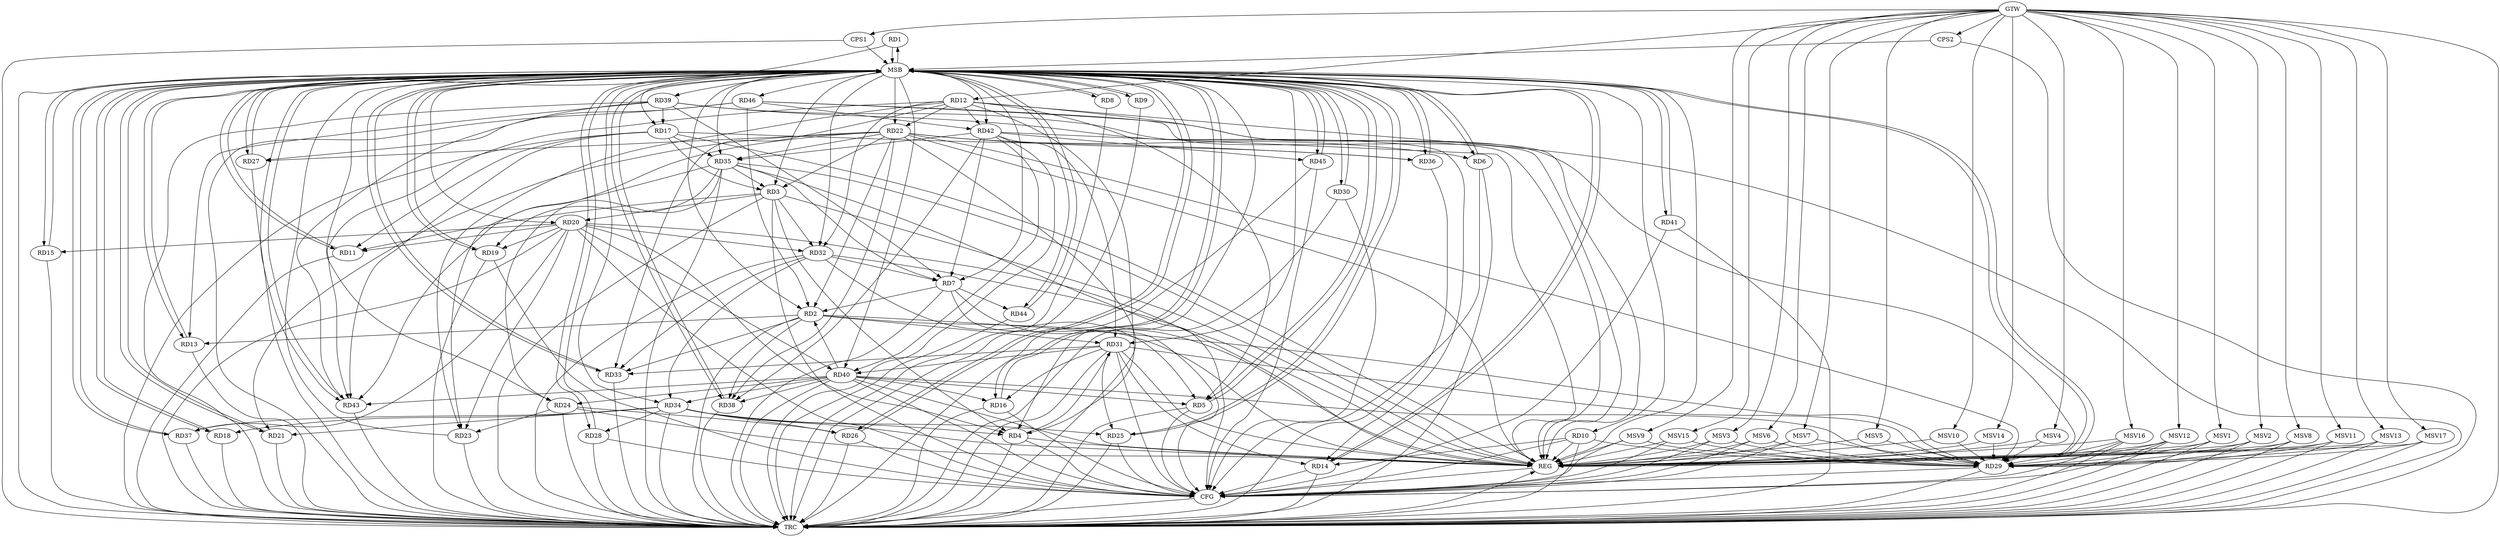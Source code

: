 strict digraph G {
  RD1 [ label="RD1" ];
  RD2 [ label="RD2" ];
  RD3 [ label="RD3" ];
  RD4 [ label="RD4" ];
  RD5 [ label="RD5" ];
  RD6 [ label="RD6" ];
  RD7 [ label="RD7" ];
  RD8 [ label="RD8" ];
  RD9 [ label="RD9" ];
  RD10 [ label="RD10" ];
  RD11 [ label="RD11" ];
  RD12 [ label="RD12" ];
  RD13 [ label="RD13" ];
  RD14 [ label="RD14" ];
  RD15 [ label="RD15" ];
  RD16 [ label="RD16" ];
  RD17 [ label="RD17" ];
  RD18 [ label="RD18" ];
  RD19 [ label="RD19" ];
  RD20 [ label="RD20" ];
  RD21 [ label="RD21" ];
  RD22 [ label="RD22" ];
  RD23 [ label="RD23" ];
  RD24 [ label="RD24" ];
  RD25 [ label="RD25" ];
  RD26 [ label="RD26" ];
  RD27 [ label="RD27" ];
  RD28 [ label="RD28" ];
  RD29 [ label="RD29" ];
  RD30 [ label="RD30" ];
  RD31 [ label="RD31" ];
  RD32 [ label="RD32" ];
  RD33 [ label="RD33" ];
  RD34 [ label="RD34" ];
  RD35 [ label="RD35" ];
  RD36 [ label="RD36" ];
  RD37 [ label="RD37" ];
  RD38 [ label="RD38" ];
  RD39 [ label="RD39" ];
  RD40 [ label="RD40" ];
  RD41 [ label="RD41" ];
  RD42 [ label="RD42" ];
  RD43 [ label="RD43" ];
  RD44 [ label="RD44" ];
  RD45 [ label="RD45" ];
  RD46 [ label="RD46" ];
  CPS1 [ label="CPS1" ];
  CPS2 [ label="CPS2" ];
  GTW [ label="GTW" ];
  REG [ label="REG" ];
  MSB [ label="MSB" ];
  CFG [ label="CFG" ];
  TRC [ label="TRC" ];
  MSV1 [ label="MSV1" ];
  MSV2 [ label="MSV2" ];
  MSV3 [ label="MSV3" ];
  MSV4 [ label="MSV4" ];
  MSV5 [ label="MSV5" ];
  MSV6 [ label="MSV6" ];
  MSV7 [ label="MSV7" ];
  MSV8 [ label="MSV8" ];
  MSV9 [ label="MSV9" ];
  MSV10 [ label="MSV10" ];
  MSV11 [ label="MSV11" ];
  MSV12 [ label="MSV12" ];
  MSV13 [ label="MSV13" ];
  MSV14 [ label="MSV14" ];
  MSV15 [ label="MSV15" ];
  MSV16 [ label="MSV16" ];
  MSV17 [ label="MSV17" ];
  RD7 -> RD2;
  RD2 -> RD13;
  RD22 -> RD2;
  RD2 -> RD29;
  RD2 -> RD31;
  RD2 -> RD33;
  RD2 -> RD38;
  RD40 -> RD2;
  RD46 -> RD2;
  RD3 -> RD4;
  RD3 -> RD11;
  RD17 -> RD3;
  RD3 -> RD20;
  RD22 -> RD3;
  RD3 -> RD32;
  RD35 -> RD3;
  RD12 -> RD4;
  RD20 -> RD4;
  RD4 -> RD31;
  RD34 -> RD4;
  RD12 -> RD5;
  RD32 -> RD5;
  RD40 -> RD5;
  RD22 -> RD6;
  RD32 -> RD7;
  RD35 -> RD7;
  RD39 -> RD7;
  RD42 -> RD7;
  RD7 -> RD44;
  RD10 -> RD14;
  RD10 -> RD29;
  RD17 -> RD11;
  RD20 -> RD11;
  RD12 -> RD22;
  RD12 -> RD23;
  RD12 -> RD32;
  RD12 -> RD33;
  RD12 -> RD42;
  RD12 -> RD43;
  RD39 -> RD13;
  RD31 -> RD14;
  RD39 -> RD14;
  RD20 -> RD15;
  RD31 -> RD16;
  RD40 -> RD16;
  RD17 -> RD35;
  RD17 -> RD36;
  RD39 -> RD17;
  RD17 -> RD43;
  RD34 -> RD18;
  RD20 -> RD19;
  RD35 -> RD19;
  RD20 -> RD23;
  RD20 -> RD32;
  RD20 -> RD37;
  RD20 -> RD40;
  RD22 -> RD21;
  RD34 -> RD21;
  RD22 -> RD23;
  RD22 -> RD27;
  RD22 -> RD29;
  RD22 -> RD35;
  RD22 -> RD36;
  RD22 -> RD38;
  RD24 -> RD23;
  RD24 -> RD26;
  RD35 -> RD24;
  RD40 -> RD24;
  RD31 -> RD25;
  RD34 -> RD25;
  RD34 -> RD26;
  RD46 -> RD27;
  RD34 -> RD28;
  RD31 -> RD29;
  RD40 -> RD29;
  RD46 -> RD29;
  RD31 -> RD33;
  RD31 -> RD40;
  RD42 -> RD31;
  RD32 -> RD33;
  RD32 -> RD34;
  RD34 -> RD37;
  RD40 -> RD34;
  RD42 -> RD35;
  RD35 -> RD43;
  RD40 -> RD38;
  RD42 -> RD38;
  RD39 -> RD43;
  RD42 -> RD40;
  RD40 -> RD43;
  RD42 -> RD45;
  RD46 -> RD42;
  GTW -> RD12;
  GTW -> CPS1;
  GTW -> CPS2;
  RD2 -> REG;
  RD3 -> REG;
  RD4 -> REG;
  RD7 -> REG;
  RD10 -> REG;
  RD12 -> REG;
  RD17 -> REG;
  RD20 -> REG;
  RD22 -> REG;
  RD24 -> REG;
  RD31 -> REG;
  RD32 -> REG;
  RD34 -> REG;
  RD35 -> REG;
  RD39 -> REG;
  RD40 -> REG;
  RD42 -> REG;
  RD46 -> REG;
  RD1 -> MSB;
  MSB -> RD2;
  MSB -> RD4;
  MSB -> RD42;
  MSB -> RD45;
  MSB -> REG;
  RD5 -> MSB;
  MSB -> RD10;
  MSB -> RD16;
  MSB -> RD38;
  RD6 -> MSB;
  MSB -> RD1;
  RD8 -> MSB;
  MSB -> RD5;
  RD9 -> MSB;
  MSB -> RD7;
  MSB -> RD15;
  MSB -> RD17;
  MSB -> RD28;
  RD11 -> MSB;
  MSB -> RD3;
  RD13 -> MSB;
  MSB -> RD6;
  MSB -> RD29;
  MSB -> RD31;
  MSB -> RD33;
  MSB -> RD34;
  MSB -> RD35;
  RD14 -> MSB;
  MSB -> RD22;
  RD15 -> MSB;
  MSB -> RD18;
  MSB -> RD24;
  MSB -> RD25;
  MSB -> RD30;
  RD16 -> MSB;
  MSB -> RD13;
  MSB -> RD39;
  MSB -> RD43;
  RD18 -> MSB;
  RD19 -> MSB;
  MSB -> RD14;
  MSB -> RD26;
  MSB -> RD46;
  RD21 -> MSB;
  RD23 -> MSB;
  MSB -> RD8;
  MSB -> RD19;
  MSB -> RD41;
  RD25 -> MSB;
  MSB -> RD9;
  MSB -> RD27;
  MSB -> RD32;
  MSB -> RD40;
  MSB -> RD44;
  RD26 -> MSB;
  RD27 -> MSB;
  MSB -> RD20;
  RD28 -> MSB;
  MSB -> RD21;
  RD29 -> MSB;
  RD30 -> MSB;
  MSB -> RD37;
  RD33 -> MSB;
  RD36 -> MSB;
  RD37 -> MSB;
  RD38 -> MSB;
  RD41 -> MSB;
  MSB -> RD11;
  RD43 -> MSB;
  RD44 -> MSB;
  RD45 -> MSB;
  MSB -> RD36;
  CPS1 -> MSB;
  CPS2 -> MSB;
  RD7 -> CFG;
  RD5 -> CFG;
  RD41 -> CFG;
  RD3 -> CFG;
  RD6 -> CFG;
  RD26 -> CFG;
  RD19 -> CFG;
  RD4 -> CFG;
  RD16 -> CFG;
  RD20 -> CFG;
  RD45 -> CFG;
  RD10 -> CFG;
  RD40 -> CFG;
  RD28 -> CFG;
  RD29 -> CFG;
  RD14 -> CFG;
  RD25 -> CFG;
  RD30 -> CFG;
  RD35 -> CFG;
  RD31 -> CFG;
  REG -> CFG;
  RD1 -> TRC;
  RD2 -> TRC;
  RD3 -> TRC;
  RD4 -> TRC;
  RD5 -> TRC;
  RD6 -> TRC;
  RD7 -> TRC;
  RD8 -> TRC;
  RD9 -> TRC;
  RD10 -> TRC;
  RD11 -> TRC;
  RD12 -> TRC;
  RD13 -> TRC;
  RD14 -> TRC;
  RD15 -> TRC;
  RD16 -> TRC;
  RD17 -> TRC;
  RD18 -> TRC;
  RD19 -> TRC;
  RD20 -> TRC;
  RD21 -> TRC;
  RD22 -> TRC;
  RD23 -> TRC;
  RD24 -> TRC;
  RD25 -> TRC;
  RD26 -> TRC;
  RD27 -> TRC;
  RD28 -> TRC;
  RD29 -> TRC;
  RD30 -> TRC;
  RD31 -> TRC;
  RD32 -> TRC;
  RD33 -> TRC;
  RD34 -> TRC;
  RD35 -> TRC;
  RD36 -> TRC;
  RD37 -> TRC;
  RD38 -> TRC;
  RD39 -> TRC;
  RD40 -> TRC;
  RD41 -> TRC;
  RD42 -> TRC;
  RD43 -> TRC;
  RD44 -> TRC;
  RD45 -> TRC;
  RD46 -> TRC;
  CPS1 -> TRC;
  CPS2 -> TRC;
  GTW -> TRC;
  CFG -> TRC;
  TRC -> REG;
  MSV1 -> RD29;
  MSV2 -> RD29;
  GTW -> MSV1;
  MSV1 -> REG;
  MSV1 -> TRC;
  GTW -> MSV2;
  MSV2 -> REG;
  MSV2 -> TRC;
  MSV3 -> RD29;
  MSV4 -> RD29;
  MSV5 -> RD29;
  MSV6 -> RD29;
  MSV7 -> RD29;
  MSV8 -> RD29;
  MSV9 -> RD29;
  GTW -> MSV3;
  MSV3 -> REG;
  MSV3 -> CFG;
  GTW -> MSV4;
  MSV4 -> REG;
  GTW -> MSV5;
  MSV5 -> REG;
  GTW -> MSV6;
  MSV6 -> REG;
  MSV6 -> CFG;
  GTW -> MSV7;
  MSV7 -> REG;
  MSV7 -> CFG;
  GTW -> MSV8;
  MSV8 -> REG;
  MSV8 -> TRC;
  GTW -> MSV9;
  MSV9 -> REG;
  MSV9 -> CFG;
  MSV10 -> RD29;
  MSV11 -> RD29;
  MSV12 -> RD29;
  MSV13 -> RD29;
  GTW -> MSV10;
  MSV10 -> REG;
  GTW -> MSV11;
  MSV11 -> REG;
  MSV11 -> TRC;
  GTW -> MSV12;
  MSV12 -> REG;
  MSV12 -> TRC;
  MSV12 -> CFG;
  GTW -> MSV13;
  MSV13 -> REG;
  MSV13 -> TRC;
  MSV14 -> RD29;
  GTW -> MSV14;
  MSV14 -> REG;
  MSV15 -> RD29;
  MSV16 -> RD29;
  MSV17 -> RD29;
  GTW -> MSV15;
  MSV15 -> REG;
  MSV15 -> CFG;
  GTW -> MSV16;
  MSV16 -> REG;
  MSV16 -> TRC;
  MSV16 -> CFG;
  GTW -> MSV17;
  MSV17 -> REG;
  MSV17 -> TRC;
}
